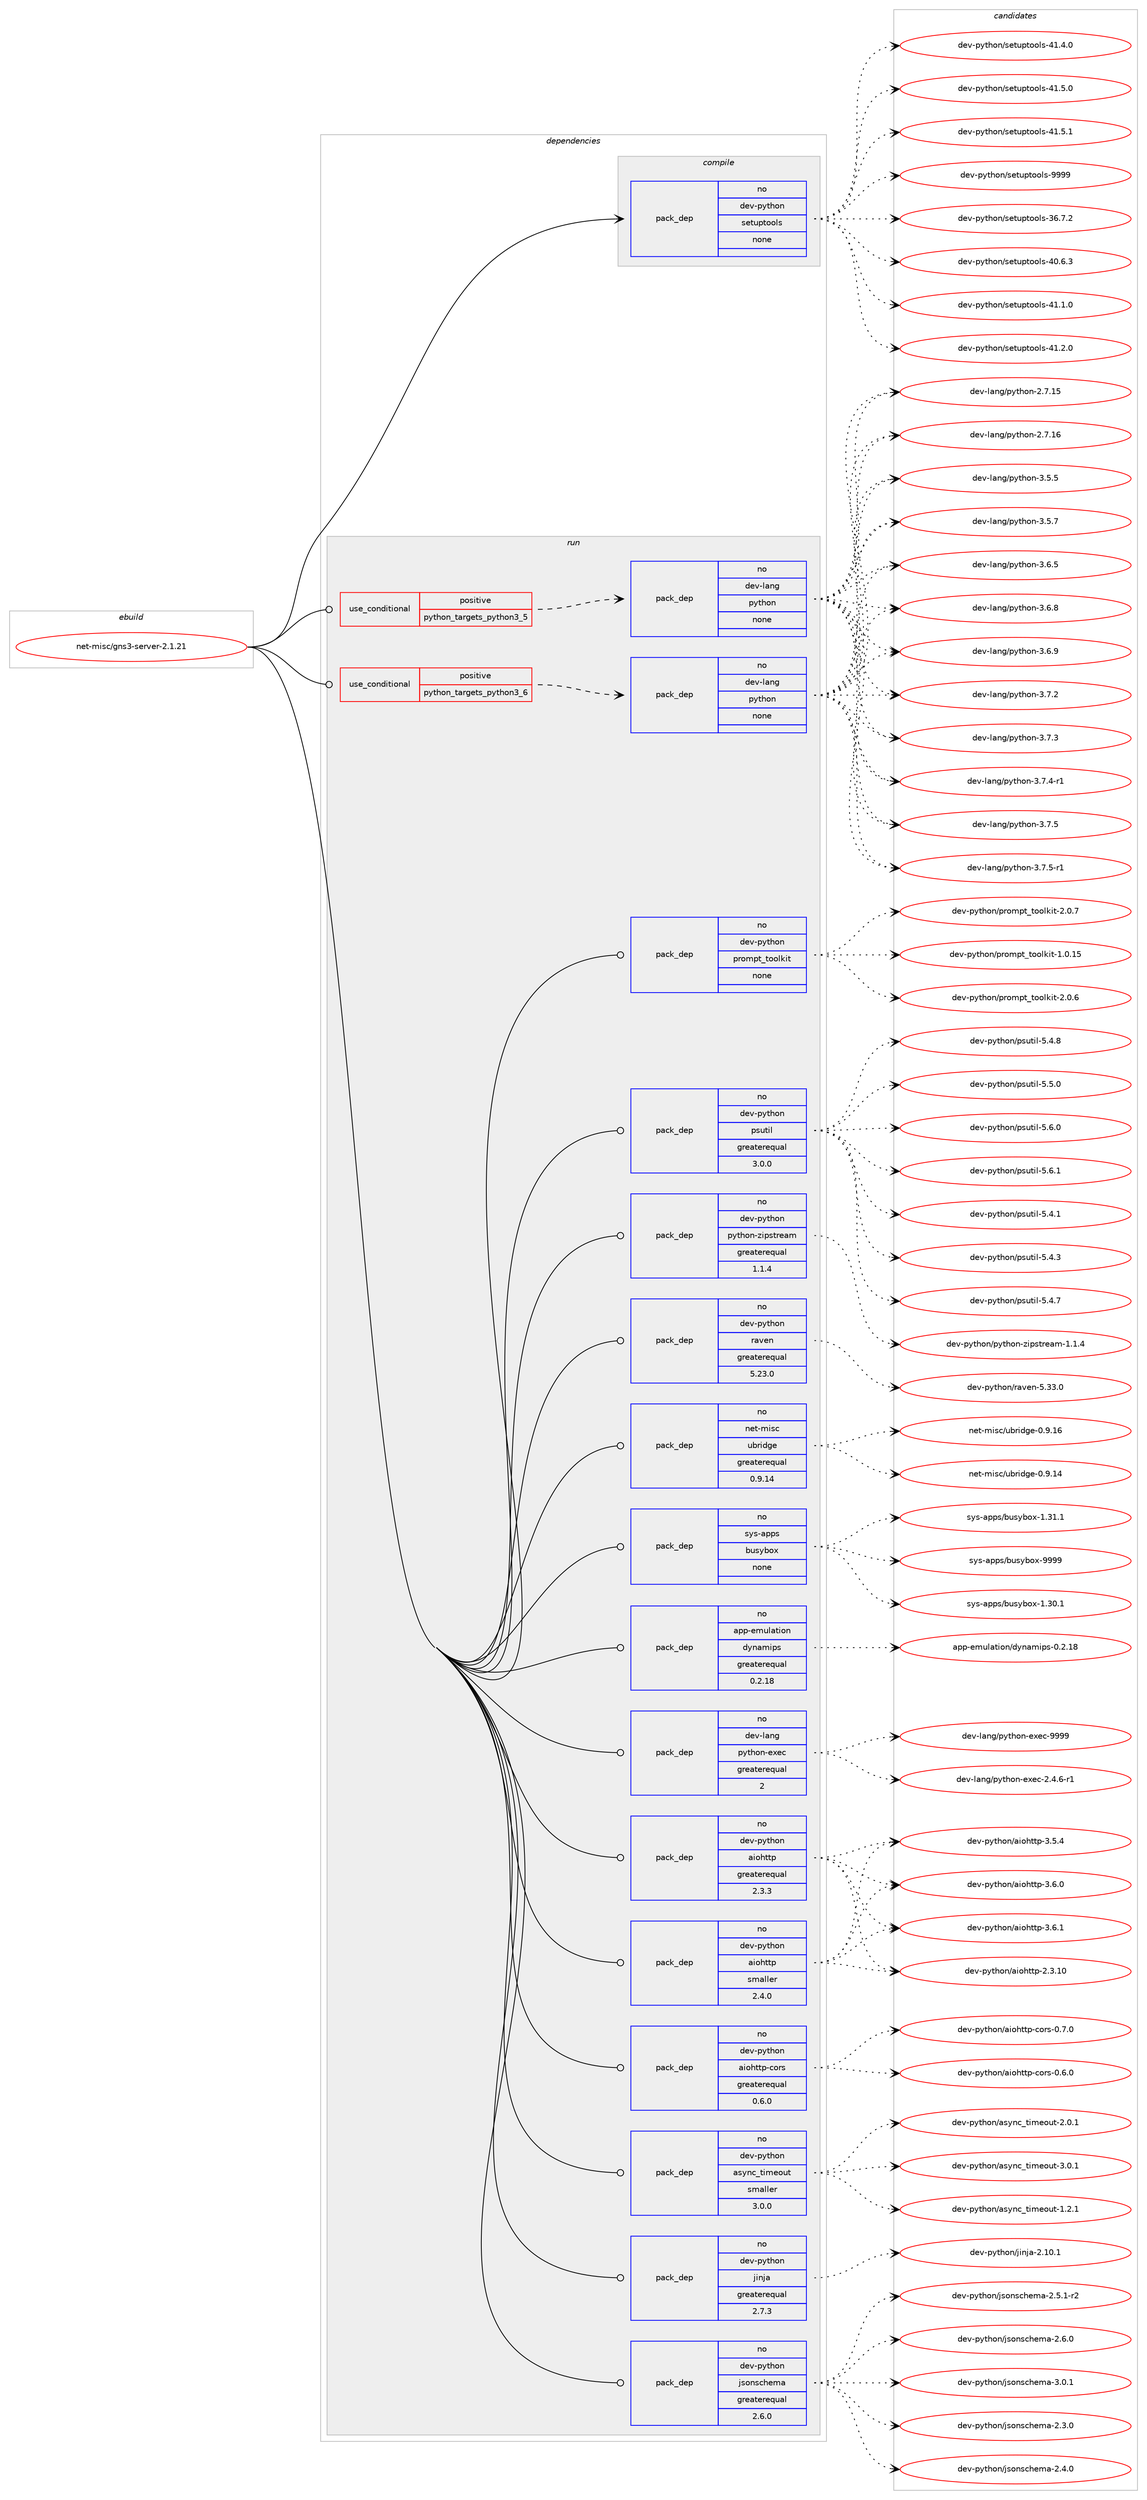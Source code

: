 digraph prolog {

# *************
# Graph options
# *************

newrank=true;
concentrate=true;
compound=true;
graph [rankdir=LR,fontname=Helvetica,fontsize=10,ranksep=1.5];#, ranksep=2.5, nodesep=0.2];
edge  [arrowhead=vee];
node  [fontname=Helvetica,fontsize=10];

# **********
# The ebuild
# **********

subgraph cluster_leftcol {
color=gray;
rank=same;
label=<<i>ebuild</i>>;
id [label="net-misc/gns3-server-2.1.21", color=red, width=4, href="../net-misc/gns3-server-2.1.21.svg"];
}

# ****************
# The dependencies
# ****************

subgraph cluster_midcol {
color=gray;
label=<<i>dependencies</i>>;
subgraph cluster_compile {
fillcolor="#eeeeee";
style=filled;
label=<<i>compile</i>>;
subgraph pack615442 {
dependency833284 [label=<<TABLE BORDER="0" CELLBORDER="1" CELLSPACING="0" CELLPADDING="4" WIDTH="220"><TR><TD ROWSPAN="6" CELLPADDING="30">pack_dep</TD></TR><TR><TD WIDTH="110">no</TD></TR><TR><TD>dev-python</TD></TR><TR><TD>setuptools</TD></TR><TR><TD>none</TD></TR><TR><TD></TD></TR></TABLE>>, shape=none, color=blue];
}
id:e -> dependency833284:w [weight=20,style="solid",arrowhead="vee"];
}
subgraph cluster_compileandrun {
fillcolor="#eeeeee";
style=filled;
label=<<i>compile and run</i>>;
}
subgraph cluster_run {
fillcolor="#eeeeee";
style=filled;
label=<<i>run</i>>;
subgraph cond203235 {
dependency833285 [label=<<TABLE BORDER="0" CELLBORDER="1" CELLSPACING="0" CELLPADDING="4"><TR><TD ROWSPAN="3" CELLPADDING="10">use_conditional</TD></TR><TR><TD>positive</TD></TR><TR><TD>python_targets_python3_5</TD></TR></TABLE>>, shape=none, color=red];
subgraph pack615443 {
dependency833286 [label=<<TABLE BORDER="0" CELLBORDER="1" CELLSPACING="0" CELLPADDING="4" WIDTH="220"><TR><TD ROWSPAN="6" CELLPADDING="30">pack_dep</TD></TR><TR><TD WIDTH="110">no</TD></TR><TR><TD>dev-lang</TD></TR><TR><TD>python</TD></TR><TR><TD>none</TD></TR><TR><TD></TD></TR></TABLE>>, shape=none, color=blue];
}
dependency833285:e -> dependency833286:w [weight=20,style="dashed",arrowhead="vee"];
}
id:e -> dependency833285:w [weight=20,style="solid",arrowhead="odot"];
subgraph cond203236 {
dependency833287 [label=<<TABLE BORDER="0" CELLBORDER="1" CELLSPACING="0" CELLPADDING="4"><TR><TD ROWSPAN="3" CELLPADDING="10">use_conditional</TD></TR><TR><TD>positive</TD></TR><TR><TD>python_targets_python3_6</TD></TR></TABLE>>, shape=none, color=red];
subgraph pack615444 {
dependency833288 [label=<<TABLE BORDER="0" CELLBORDER="1" CELLSPACING="0" CELLPADDING="4" WIDTH="220"><TR><TD ROWSPAN="6" CELLPADDING="30">pack_dep</TD></TR><TR><TD WIDTH="110">no</TD></TR><TR><TD>dev-lang</TD></TR><TR><TD>python</TD></TR><TR><TD>none</TD></TR><TR><TD></TD></TR></TABLE>>, shape=none, color=blue];
}
dependency833287:e -> dependency833288:w [weight=20,style="dashed",arrowhead="vee"];
}
id:e -> dependency833287:w [weight=20,style="solid",arrowhead="odot"];
subgraph pack615445 {
dependency833289 [label=<<TABLE BORDER="0" CELLBORDER="1" CELLSPACING="0" CELLPADDING="4" WIDTH="220"><TR><TD ROWSPAN="6" CELLPADDING="30">pack_dep</TD></TR><TR><TD WIDTH="110">no</TD></TR><TR><TD>app-emulation</TD></TR><TR><TD>dynamips</TD></TR><TR><TD>greaterequal</TD></TR><TR><TD>0.2.18</TD></TR></TABLE>>, shape=none, color=blue];
}
id:e -> dependency833289:w [weight=20,style="solid",arrowhead="odot"];
subgraph pack615446 {
dependency833290 [label=<<TABLE BORDER="0" CELLBORDER="1" CELLSPACING="0" CELLPADDING="4" WIDTH="220"><TR><TD ROWSPAN="6" CELLPADDING="30">pack_dep</TD></TR><TR><TD WIDTH="110">no</TD></TR><TR><TD>dev-lang</TD></TR><TR><TD>python-exec</TD></TR><TR><TD>greaterequal</TD></TR><TR><TD>2</TD></TR></TABLE>>, shape=none, color=blue];
}
id:e -> dependency833290:w [weight=20,style="solid",arrowhead="odot"];
subgraph pack615447 {
dependency833291 [label=<<TABLE BORDER="0" CELLBORDER="1" CELLSPACING="0" CELLPADDING="4" WIDTH="220"><TR><TD ROWSPAN="6" CELLPADDING="30">pack_dep</TD></TR><TR><TD WIDTH="110">no</TD></TR><TR><TD>dev-python</TD></TR><TR><TD>aiohttp</TD></TR><TR><TD>greaterequal</TD></TR><TR><TD>2.3.3</TD></TR></TABLE>>, shape=none, color=blue];
}
id:e -> dependency833291:w [weight=20,style="solid",arrowhead="odot"];
subgraph pack615448 {
dependency833292 [label=<<TABLE BORDER="0" CELLBORDER="1" CELLSPACING="0" CELLPADDING="4" WIDTH="220"><TR><TD ROWSPAN="6" CELLPADDING="30">pack_dep</TD></TR><TR><TD WIDTH="110">no</TD></TR><TR><TD>dev-python</TD></TR><TR><TD>aiohttp</TD></TR><TR><TD>smaller</TD></TR><TR><TD>2.4.0</TD></TR></TABLE>>, shape=none, color=blue];
}
id:e -> dependency833292:w [weight=20,style="solid",arrowhead="odot"];
subgraph pack615449 {
dependency833293 [label=<<TABLE BORDER="0" CELLBORDER="1" CELLSPACING="0" CELLPADDING="4" WIDTH="220"><TR><TD ROWSPAN="6" CELLPADDING="30">pack_dep</TD></TR><TR><TD WIDTH="110">no</TD></TR><TR><TD>dev-python</TD></TR><TR><TD>aiohttp-cors</TD></TR><TR><TD>greaterequal</TD></TR><TR><TD>0.6.0</TD></TR></TABLE>>, shape=none, color=blue];
}
id:e -> dependency833293:w [weight=20,style="solid",arrowhead="odot"];
subgraph pack615450 {
dependency833294 [label=<<TABLE BORDER="0" CELLBORDER="1" CELLSPACING="0" CELLPADDING="4" WIDTH="220"><TR><TD ROWSPAN="6" CELLPADDING="30">pack_dep</TD></TR><TR><TD WIDTH="110">no</TD></TR><TR><TD>dev-python</TD></TR><TR><TD>async_timeout</TD></TR><TR><TD>smaller</TD></TR><TR><TD>3.0.0</TD></TR></TABLE>>, shape=none, color=blue];
}
id:e -> dependency833294:w [weight=20,style="solid",arrowhead="odot"];
subgraph pack615451 {
dependency833295 [label=<<TABLE BORDER="0" CELLBORDER="1" CELLSPACING="0" CELLPADDING="4" WIDTH="220"><TR><TD ROWSPAN="6" CELLPADDING="30">pack_dep</TD></TR><TR><TD WIDTH="110">no</TD></TR><TR><TD>dev-python</TD></TR><TR><TD>jinja</TD></TR><TR><TD>greaterequal</TD></TR><TR><TD>2.7.3</TD></TR></TABLE>>, shape=none, color=blue];
}
id:e -> dependency833295:w [weight=20,style="solid",arrowhead="odot"];
subgraph pack615452 {
dependency833296 [label=<<TABLE BORDER="0" CELLBORDER="1" CELLSPACING="0" CELLPADDING="4" WIDTH="220"><TR><TD ROWSPAN="6" CELLPADDING="30">pack_dep</TD></TR><TR><TD WIDTH="110">no</TD></TR><TR><TD>dev-python</TD></TR><TR><TD>jsonschema</TD></TR><TR><TD>greaterequal</TD></TR><TR><TD>2.6.0</TD></TR></TABLE>>, shape=none, color=blue];
}
id:e -> dependency833296:w [weight=20,style="solid",arrowhead="odot"];
subgraph pack615453 {
dependency833297 [label=<<TABLE BORDER="0" CELLBORDER="1" CELLSPACING="0" CELLPADDING="4" WIDTH="220"><TR><TD ROWSPAN="6" CELLPADDING="30">pack_dep</TD></TR><TR><TD WIDTH="110">no</TD></TR><TR><TD>dev-python</TD></TR><TR><TD>prompt_toolkit</TD></TR><TR><TD>none</TD></TR><TR><TD></TD></TR></TABLE>>, shape=none, color=blue];
}
id:e -> dependency833297:w [weight=20,style="solid",arrowhead="odot"];
subgraph pack615454 {
dependency833298 [label=<<TABLE BORDER="0" CELLBORDER="1" CELLSPACING="0" CELLPADDING="4" WIDTH="220"><TR><TD ROWSPAN="6" CELLPADDING="30">pack_dep</TD></TR><TR><TD WIDTH="110">no</TD></TR><TR><TD>dev-python</TD></TR><TR><TD>psutil</TD></TR><TR><TD>greaterequal</TD></TR><TR><TD>3.0.0</TD></TR></TABLE>>, shape=none, color=blue];
}
id:e -> dependency833298:w [weight=20,style="solid",arrowhead="odot"];
subgraph pack615455 {
dependency833299 [label=<<TABLE BORDER="0" CELLBORDER="1" CELLSPACING="0" CELLPADDING="4" WIDTH="220"><TR><TD ROWSPAN="6" CELLPADDING="30">pack_dep</TD></TR><TR><TD WIDTH="110">no</TD></TR><TR><TD>dev-python</TD></TR><TR><TD>python-zipstream</TD></TR><TR><TD>greaterequal</TD></TR><TR><TD>1.1.4</TD></TR></TABLE>>, shape=none, color=blue];
}
id:e -> dependency833299:w [weight=20,style="solid",arrowhead="odot"];
subgraph pack615456 {
dependency833300 [label=<<TABLE BORDER="0" CELLBORDER="1" CELLSPACING="0" CELLPADDING="4" WIDTH="220"><TR><TD ROWSPAN="6" CELLPADDING="30">pack_dep</TD></TR><TR><TD WIDTH="110">no</TD></TR><TR><TD>dev-python</TD></TR><TR><TD>raven</TD></TR><TR><TD>greaterequal</TD></TR><TR><TD>5.23.0</TD></TR></TABLE>>, shape=none, color=blue];
}
id:e -> dependency833300:w [weight=20,style="solid",arrowhead="odot"];
subgraph pack615457 {
dependency833301 [label=<<TABLE BORDER="0" CELLBORDER="1" CELLSPACING="0" CELLPADDING="4" WIDTH="220"><TR><TD ROWSPAN="6" CELLPADDING="30">pack_dep</TD></TR><TR><TD WIDTH="110">no</TD></TR><TR><TD>net-misc</TD></TR><TR><TD>ubridge</TD></TR><TR><TD>greaterequal</TD></TR><TR><TD>0.9.14</TD></TR></TABLE>>, shape=none, color=blue];
}
id:e -> dependency833301:w [weight=20,style="solid",arrowhead="odot"];
subgraph pack615458 {
dependency833302 [label=<<TABLE BORDER="0" CELLBORDER="1" CELLSPACING="0" CELLPADDING="4" WIDTH="220"><TR><TD ROWSPAN="6" CELLPADDING="30">pack_dep</TD></TR><TR><TD WIDTH="110">no</TD></TR><TR><TD>sys-apps</TD></TR><TR><TD>busybox</TD></TR><TR><TD>none</TD></TR><TR><TD></TD></TR></TABLE>>, shape=none, color=blue];
}
id:e -> dependency833302:w [weight=20,style="solid",arrowhead="odot"];
}
}

# **************
# The candidates
# **************

subgraph cluster_choices {
rank=same;
color=gray;
label=<<i>candidates</i>>;

subgraph choice615442 {
color=black;
nodesep=1;
choice100101118451121211161041111104711510111611711211611111110811545515446554650 [label="dev-python/setuptools-36.7.2", color=red, width=4,href="../dev-python/setuptools-36.7.2.svg"];
choice100101118451121211161041111104711510111611711211611111110811545524846544651 [label="dev-python/setuptools-40.6.3", color=red, width=4,href="../dev-python/setuptools-40.6.3.svg"];
choice100101118451121211161041111104711510111611711211611111110811545524946494648 [label="dev-python/setuptools-41.1.0", color=red, width=4,href="../dev-python/setuptools-41.1.0.svg"];
choice100101118451121211161041111104711510111611711211611111110811545524946504648 [label="dev-python/setuptools-41.2.0", color=red, width=4,href="../dev-python/setuptools-41.2.0.svg"];
choice100101118451121211161041111104711510111611711211611111110811545524946524648 [label="dev-python/setuptools-41.4.0", color=red, width=4,href="../dev-python/setuptools-41.4.0.svg"];
choice100101118451121211161041111104711510111611711211611111110811545524946534648 [label="dev-python/setuptools-41.5.0", color=red, width=4,href="../dev-python/setuptools-41.5.0.svg"];
choice100101118451121211161041111104711510111611711211611111110811545524946534649 [label="dev-python/setuptools-41.5.1", color=red, width=4,href="../dev-python/setuptools-41.5.1.svg"];
choice10010111845112121116104111110471151011161171121161111111081154557575757 [label="dev-python/setuptools-9999", color=red, width=4,href="../dev-python/setuptools-9999.svg"];
dependency833284:e -> choice100101118451121211161041111104711510111611711211611111110811545515446554650:w [style=dotted,weight="100"];
dependency833284:e -> choice100101118451121211161041111104711510111611711211611111110811545524846544651:w [style=dotted,weight="100"];
dependency833284:e -> choice100101118451121211161041111104711510111611711211611111110811545524946494648:w [style=dotted,weight="100"];
dependency833284:e -> choice100101118451121211161041111104711510111611711211611111110811545524946504648:w [style=dotted,weight="100"];
dependency833284:e -> choice100101118451121211161041111104711510111611711211611111110811545524946524648:w [style=dotted,weight="100"];
dependency833284:e -> choice100101118451121211161041111104711510111611711211611111110811545524946534648:w [style=dotted,weight="100"];
dependency833284:e -> choice100101118451121211161041111104711510111611711211611111110811545524946534649:w [style=dotted,weight="100"];
dependency833284:e -> choice10010111845112121116104111110471151011161171121161111111081154557575757:w [style=dotted,weight="100"];
}
subgraph choice615443 {
color=black;
nodesep=1;
choice10010111845108971101034711212111610411111045504655464953 [label="dev-lang/python-2.7.15", color=red, width=4,href="../dev-lang/python-2.7.15.svg"];
choice10010111845108971101034711212111610411111045504655464954 [label="dev-lang/python-2.7.16", color=red, width=4,href="../dev-lang/python-2.7.16.svg"];
choice100101118451089711010347112121116104111110455146534653 [label="dev-lang/python-3.5.5", color=red, width=4,href="../dev-lang/python-3.5.5.svg"];
choice100101118451089711010347112121116104111110455146534655 [label="dev-lang/python-3.5.7", color=red, width=4,href="../dev-lang/python-3.5.7.svg"];
choice100101118451089711010347112121116104111110455146544653 [label="dev-lang/python-3.6.5", color=red, width=4,href="../dev-lang/python-3.6.5.svg"];
choice100101118451089711010347112121116104111110455146544656 [label="dev-lang/python-3.6.8", color=red, width=4,href="../dev-lang/python-3.6.8.svg"];
choice100101118451089711010347112121116104111110455146544657 [label="dev-lang/python-3.6.9", color=red, width=4,href="../dev-lang/python-3.6.9.svg"];
choice100101118451089711010347112121116104111110455146554650 [label="dev-lang/python-3.7.2", color=red, width=4,href="../dev-lang/python-3.7.2.svg"];
choice100101118451089711010347112121116104111110455146554651 [label="dev-lang/python-3.7.3", color=red, width=4,href="../dev-lang/python-3.7.3.svg"];
choice1001011184510897110103471121211161041111104551465546524511449 [label="dev-lang/python-3.7.4-r1", color=red, width=4,href="../dev-lang/python-3.7.4-r1.svg"];
choice100101118451089711010347112121116104111110455146554653 [label="dev-lang/python-3.7.5", color=red, width=4,href="../dev-lang/python-3.7.5.svg"];
choice1001011184510897110103471121211161041111104551465546534511449 [label="dev-lang/python-3.7.5-r1", color=red, width=4,href="../dev-lang/python-3.7.5-r1.svg"];
dependency833286:e -> choice10010111845108971101034711212111610411111045504655464953:w [style=dotted,weight="100"];
dependency833286:e -> choice10010111845108971101034711212111610411111045504655464954:w [style=dotted,weight="100"];
dependency833286:e -> choice100101118451089711010347112121116104111110455146534653:w [style=dotted,weight="100"];
dependency833286:e -> choice100101118451089711010347112121116104111110455146534655:w [style=dotted,weight="100"];
dependency833286:e -> choice100101118451089711010347112121116104111110455146544653:w [style=dotted,weight="100"];
dependency833286:e -> choice100101118451089711010347112121116104111110455146544656:w [style=dotted,weight="100"];
dependency833286:e -> choice100101118451089711010347112121116104111110455146544657:w [style=dotted,weight="100"];
dependency833286:e -> choice100101118451089711010347112121116104111110455146554650:w [style=dotted,weight="100"];
dependency833286:e -> choice100101118451089711010347112121116104111110455146554651:w [style=dotted,weight="100"];
dependency833286:e -> choice1001011184510897110103471121211161041111104551465546524511449:w [style=dotted,weight="100"];
dependency833286:e -> choice100101118451089711010347112121116104111110455146554653:w [style=dotted,weight="100"];
dependency833286:e -> choice1001011184510897110103471121211161041111104551465546534511449:w [style=dotted,weight="100"];
}
subgraph choice615444 {
color=black;
nodesep=1;
choice10010111845108971101034711212111610411111045504655464953 [label="dev-lang/python-2.7.15", color=red, width=4,href="../dev-lang/python-2.7.15.svg"];
choice10010111845108971101034711212111610411111045504655464954 [label="dev-lang/python-2.7.16", color=red, width=4,href="../dev-lang/python-2.7.16.svg"];
choice100101118451089711010347112121116104111110455146534653 [label="dev-lang/python-3.5.5", color=red, width=4,href="../dev-lang/python-3.5.5.svg"];
choice100101118451089711010347112121116104111110455146534655 [label="dev-lang/python-3.5.7", color=red, width=4,href="../dev-lang/python-3.5.7.svg"];
choice100101118451089711010347112121116104111110455146544653 [label="dev-lang/python-3.6.5", color=red, width=4,href="../dev-lang/python-3.6.5.svg"];
choice100101118451089711010347112121116104111110455146544656 [label="dev-lang/python-3.6.8", color=red, width=4,href="../dev-lang/python-3.6.8.svg"];
choice100101118451089711010347112121116104111110455146544657 [label="dev-lang/python-3.6.9", color=red, width=4,href="../dev-lang/python-3.6.9.svg"];
choice100101118451089711010347112121116104111110455146554650 [label="dev-lang/python-3.7.2", color=red, width=4,href="../dev-lang/python-3.7.2.svg"];
choice100101118451089711010347112121116104111110455146554651 [label="dev-lang/python-3.7.3", color=red, width=4,href="../dev-lang/python-3.7.3.svg"];
choice1001011184510897110103471121211161041111104551465546524511449 [label="dev-lang/python-3.7.4-r1", color=red, width=4,href="../dev-lang/python-3.7.4-r1.svg"];
choice100101118451089711010347112121116104111110455146554653 [label="dev-lang/python-3.7.5", color=red, width=4,href="../dev-lang/python-3.7.5.svg"];
choice1001011184510897110103471121211161041111104551465546534511449 [label="dev-lang/python-3.7.5-r1", color=red, width=4,href="../dev-lang/python-3.7.5-r1.svg"];
dependency833288:e -> choice10010111845108971101034711212111610411111045504655464953:w [style=dotted,weight="100"];
dependency833288:e -> choice10010111845108971101034711212111610411111045504655464954:w [style=dotted,weight="100"];
dependency833288:e -> choice100101118451089711010347112121116104111110455146534653:w [style=dotted,weight="100"];
dependency833288:e -> choice100101118451089711010347112121116104111110455146534655:w [style=dotted,weight="100"];
dependency833288:e -> choice100101118451089711010347112121116104111110455146544653:w [style=dotted,weight="100"];
dependency833288:e -> choice100101118451089711010347112121116104111110455146544656:w [style=dotted,weight="100"];
dependency833288:e -> choice100101118451089711010347112121116104111110455146544657:w [style=dotted,weight="100"];
dependency833288:e -> choice100101118451089711010347112121116104111110455146554650:w [style=dotted,weight="100"];
dependency833288:e -> choice100101118451089711010347112121116104111110455146554651:w [style=dotted,weight="100"];
dependency833288:e -> choice1001011184510897110103471121211161041111104551465546524511449:w [style=dotted,weight="100"];
dependency833288:e -> choice100101118451089711010347112121116104111110455146554653:w [style=dotted,weight="100"];
dependency833288:e -> choice1001011184510897110103471121211161041111104551465546534511449:w [style=dotted,weight="100"];
}
subgraph choice615445 {
color=black;
nodesep=1;
choice971121124510110911710897116105111110471001211109710910511211545484650464956 [label="app-emulation/dynamips-0.2.18", color=red, width=4,href="../app-emulation/dynamips-0.2.18.svg"];
dependency833289:e -> choice971121124510110911710897116105111110471001211109710910511211545484650464956:w [style=dotted,weight="100"];
}
subgraph choice615446 {
color=black;
nodesep=1;
choice10010111845108971101034711212111610411111045101120101994550465246544511449 [label="dev-lang/python-exec-2.4.6-r1", color=red, width=4,href="../dev-lang/python-exec-2.4.6-r1.svg"];
choice10010111845108971101034711212111610411111045101120101994557575757 [label="dev-lang/python-exec-9999", color=red, width=4,href="../dev-lang/python-exec-9999.svg"];
dependency833290:e -> choice10010111845108971101034711212111610411111045101120101994550465246544511449:w [style=dotted,weight="100"];
dependency833290:e -> choice10010111845108971101034711212111610411111045101120101994557575757:w [style=dotted,weight="100"];
}
subgraph choice615447 {
color=black;
nodesep=1;
choice10010111845112121116104111110479710511110411611611245504651464948 [label="dev-python/aiohttp-2.3.10", color=red, width=4,href="../dev-python/aiohttp-2.3.10.svg"];
choice100101118451121211161041111104797105111104116116112455146534652 [label="dev-python/aiohttp-3.5.4", color=red, width=4,href="../dev-python/aiohttp-3.5.4.svg"];
choice100101118451121211161041111104797105111104116116112455146544648 [label="dev-python/aiohttp-3.6.0", color=red, width=4,href="../dev-python/aiohttp-3.6.0.svg"];
choice100101118451121211161041111104797105111104116116112455146544649 [label="dev-python/aiohttp-3.6.1", color=red, width=4,href="../dev-python/aiohttp-3.6.1.svg"];
dependency833291:e -> choice10010111845112121116104111110479710511110411611611245504651464948:w [style=dotted,weight="100"];
dependency833291:e -> choice100101118451121211161041111104797105111104116116112455146534652:w [style=dotted,weight="100"];
dependency833291:e -> choice100101118451121211161041111104797105111104116116112455146544648:w [style=dotted,weight="100"];
dependency833291:e -> choice100101118451121211161041111104797105111104116116112455146544649:w [style=dotted,weight="100"];
}
subgraph choice615448 {
color=black;
nodesep=1;
choice10010111845112121116104111110479710511110411611611245504651464948 [label="dev-python/aiohttp-2.3.10", color=red, width=4,href="../dev-python/aiohttp-2.3.10.svg"];
choice100101118451121211161041111104797105111104116116112455146534652 [label="dev-python/aiohttp-3.5.4", color=red, width=4,href="../dev-python/aiohttp-3.5.4.svg"];
choice100101118451121211161041111104797105111104116116112455146544648 [label="dev-python/aiohttp-3.6.0", color=red, width=4,href="../dev-python/aiohttp-3.6.0.svg"];
choice100101118451121211161041111104797105111104116116112455146544649 [label="dev-python/aiohttp-3.6.1", color=red, width=4,href="../dev-python/aiohttp-3.6.1.svg"];
dependency833292:e -> choice10010111845112121116104111110479710511110411611611245504651464948:w [style=dotted,weight="100"];
dependency833292:e -> choice100101118451121211161041111104797105111104116116112455146534652:w [style=dotted,weight="100"];
dependency833292:e -> choice100101118451121211161041111104797105111104116116112455146544648:w [style=dotted,weight="100"];
dependency833292:e -> choice100101118451121211161041111104797105111104116116112455146544649:w [style=dotted,weight="100"];
}
subgraph choice615449 {
color=black;
nodesep=1;
choice1001011184511212111610411111047971051111041161161124599111114115454846544648 [label="dev-python/aiohttp-cors-0.6.0", color=red, width=4,href="../dev-python/aiohttp-cors-0.6.0.svg"];
choice1001011184511212111610411111047971051111041161161124599111114115454846554648 [label="dev-python/aiohttp-cors-0.7.0", color=red, width=4,href="../dev-python/aiohttp-cors-0.7.0.svg"];
dependency833293:e -> choice1001011184511212111610411111047971051111041161161124599111114115454846544648:w [style=dotted,weight="100"];
dependency833293:e -> choice1001011184511212111610411111047971051111041161161124599111114115454846554648:w [style=dotted,weight="100"];
}
subgraph choice615450 {
color=black;
nodesep=1;
choice1001011184511212111610411111047971151211109995116105109101111117116454946504649 [label="dev-python/async_timeout-1.2.1", color=red, width=4,href="../dev-python/async_timeout-1.2.1.svg"];
choice1001011184511212111610411111047971151211109995116105109101111117116455046484649 [label="dev-python/async_timeout-2.0.1", color=red, width=4,href="../dev-python/async_timeout-2.0.1.svg"];
choice1001011184511212111610411111047971151211109995116105109101111117116455146484649 [label="dev-python/async_timeout-3.0.1", color=red, width=4,href="../dev-python/async_timeout-3.0.1.svg"];
dependency833294:e -> choice1001011184511212111610411111047971151211109995116105109101111117116454946504649:w [style=dotted,weight="100"];
dependency833294:e -> choice1001011184511212111610411111047971151211109995116105109101111117116455046484649:w [style=dotted,weight="100"];
dependency833294:e -> choice1001011184511212111610411111047971151211109995116105109101111117116455146484649:w [style=dotted,weight="100"];
}
subgraph choice615451 {
color=black;
nodesep=1;
choice10010111845112121116104111110471061051101069745504649484649 [label="dev-python/jinja-2.10.1", color=red, width=4,href="../dev-python/jinja-2.10.1.svg"];
dependency833295:e -> choice10010111845112121116104111110471061051101069745504649484649:w [style=dotted,weight="100"];
}
subgraph choice615452 {
color=black;
nodesep=1;
choice10010111845112121116104111110471061151111101159910410110997455046514648 [label="dev-python/jsonschema-2.3.0", color=red, width=4,href="../dev-python/jsonschema-2.3.0.svg"];
choice10010111845112121116104111110471061151111101159910410110997455046524648 [label="dev-python/jsonschema-2.4.0", color=red, width=4,href="../dev-python/jsonschema-2.4.0.svg"];
choice100101118451121211161041111104710611511111011599104101109974550465346494511450 [label="dev-python/jsonschema-2.5.1-r2", color=red, width=4,href="../dev-python/jsonschema-2.5.1-r2.svg"];
choice10010111845112121116104111110471061151111101159910410110997455046544648 [label="dev-python/jsonschema-2.6.0", color=red, width=4,href="../dev-python/jsonschema-2.6.0.svg"];
choice10010111845112121116104111110471061151111101159910410110997455146484649 [label="dev-python/jsonschema-3.0.1", color=red, width=4,href="../dev-python/jsonschema-3.0.1.svg"];
dependency833296:e -> choice10010111845112121116104111110471061151111101159910410110997455046514648:w [style=dotted,weight="100"];
dependency833296:e -> choice10010111845112121116104111110471061151111101159910410110997455046524648:w [style=dotted,weight="100"];
dependency833296:e -> choice100101118451121211161041111104710611511111011599104101109974550465346494511450:w [style=dotted,weight="100"];
dependency833296:e -> choice10010111845112121116104111110471061151111101159910410110997455046544648:w [style=dotted,weight="100"];
dependency833296:e -> choice10010111845112121116104111110471061151111101159910410110997455146484649:w [style=dotted,weight="100"];
}
subgraph choice615453 {
color=black;
nodesep=1;
choice10010111845112121116104111110471121141111091121169511611111110810710511645494648464953 [label="dev-python/prompt_toolkit-1.0.15", color=red, width=4,href="../dev-python/prompt_toolkit-1.0.15.svg"];
choice100101118451121211161041111104711211411110911211695116111111108107105116455046484654 [label="dev-python/prompt_toolkit-2.0.6", color=red, width=4,href="../dev-python/prompt_toolkit-2.0.6.svg"];
choice100101118451121211161041111104711211411110911211695116111111108107105116455046484655 [label="dev-python/prompt_toolkit-2.0.7", color=red, width=4,href="../dev-python/prompt_toolkit-2.0.7.svg"];
dependency833297:e -> choice10010111845112121116104111110471121141111091121169511611111110810710511645494648464953:w [style=dotted,weight="100"];
dependency833297:e -> choice100101118451121211161041111104711211411110911211695116111111108107105116455046484654:w [style=dotted,weight="100"];
dependency833297:e -> choice100101118451121211161041111104711211411110911211695116111111108107105116455046484655:w [style=dotted,weight="100"];
}
subgraph choice615454 {
color=black;
nodesep=1;
choice1001011184511212111610411111047112115117116105108455346524649 [label="dev-python/psutil-5.4.1", color=red, width=4,href="../dev-python/psutil-5.4.1.svg"];
choice1001011184511212111610411111047112115117116105108455346524651 [label="dev-python/psutil-5.4.3", color=red, width=4,href="../dev-python/psutil-5.4.3.svg"];
choice1001011184511212111610411111047112115117116105108455346524655 [label="dev-python/psutil-5.4.7", color=red, width=4,href="../dev-python/psutil-5.4.7.svg"];
choice1001011184511212111610411111047112115117116105108455346524656 [label="dev-python/psutil-5.4.8", color=red, width=4,href="../dev-python/psutil-5.4.8.svg"];
choice1001011184511212111610411111047112115117116105108455346534648 [label="dev-python/psutil-5.5.0", color=red, width=4,href="../dev-python/psutil-5.5.0.svg"];
choice1001011184511212111610411111047112115117116105108455346544648 [label="dev-python/psutil-5.6.0", color=red, width=4,href="../dev-python/psutil-5.6.0.svg"];
choice1001011184511212111610411111047112115117116105108455346544649 [label="dev-python/psutil-5.6.1", color=red, width=4,href="../dev-python/psutil-5.6.1.svg"];
dependency833298:e -> choice1001011184511212111610411111047112115117116105108455346524649:w [style=dotted,weight="100"];
dependency833298:e -> choice1001011184511212111610411111047112115117116105108455346524651:w [style=dotted,weight="100"];
dependency833298:e -> choice1001011184511212111610411111047112115117116105108455346524655:w [style=dotted,weight="100"];
dependency833298:e -> choice1001011184511212111610411111047112115117116105108455346524656:w [style=dotted,weight="100"];
dependency833298:e -> choice1001011184511212111610411111047112115117116105108455346534648:w [style=dotted,weight="100"];
dependency833298:e -> choice1001011184511212111610411111047112115117116105108455346544648:w [style=dotted,weight="100"];
dependency833298:e -> choice1001011184511212111610411111047112115117116105108455346544649:w [style=dotted,weight="100"];
}
subgraph choice615455 {
color=black;
nodesep=1;
choice10010111845112121116104111110471121211161041111104512210511211511611410197109454946494652 [label="dev-python/python-zipstream-1.1.4", color=red, width=4,href="../dev-python/python-zipstream-1.1.4.svg"];
dependency833299:e -> choice10010111845112121116104111110471121211161041111104512210511211511611410197109454946494652:w [style=dotted,weight="100"];
}
subgraph choice615456 {
color=black;
nodesep=1;
choice10010111845112121116104111110471149711810111045534651514648 [label="dev-python/raven-5.33.0", color=red, width=4,href="../dev-python/raven-5.33.0.svg"];
dependency833300:e -> choice10010111845112121116104111110471149711810111045534651514648:w [style=dotted,weight="100"];
}
subgraph choice615457 {
color=black;
nodesep=1;
choice1101011164510910511599471179811410510010310145484657464952 [label="net-misc/ubridge-0.9.14", color=red, width=4,href="../net-misc/ubridge-0.9.14.svg"];
choice1101011164510910511599471179811410510010310145484657464954 [label="net-misc/ubridge-0.9.16", color=red, width=4,href="../net-misc/ubridge-0.9.16.svg"];
dependency833301:e -> choice1101011164510910511599471179811410510010310145484657464952:w [style=dotted,weight="100"];
dependency833301:e -> choice1101011164510910511599471179811410510010310145484657464954:w [style=dotted,weight="100"];
}
subgraph choice615458 {
color=black;
nodesep=1;
choice115121115459711211211547981171151219811112045494651484649 [label="sys-apps/busybox-1.30.1", color=red, width=4,href="../sys-apps/busybox-1.30.1.svg"];
choice115121115459711211211547981171151219811112045494651494649 [label="sys-apps/busybox-1.31.1", color=red, width=4,href="../sys-apps/busybox-1.31.1.svg"];
choice11512111545971121121154798117115121981111204557575757 [label="sys-apps/busybox-9999", color=red, width=4,href="../sys-apps/busybox-9999.svg"];
dependency833302:e -> choice115121115459711211211547981171151219811112045494651484649:w [style=dotted,weight="100"];
dependency833302:e -> choice115121115459711211211547981171151219811112045494651494649:w [style=dotted,weight="100"];
dependency833302:e -> choice11512111545971121121154798117115121981111204557575757:w [style=dotted,weight="100"];
}
}

}
